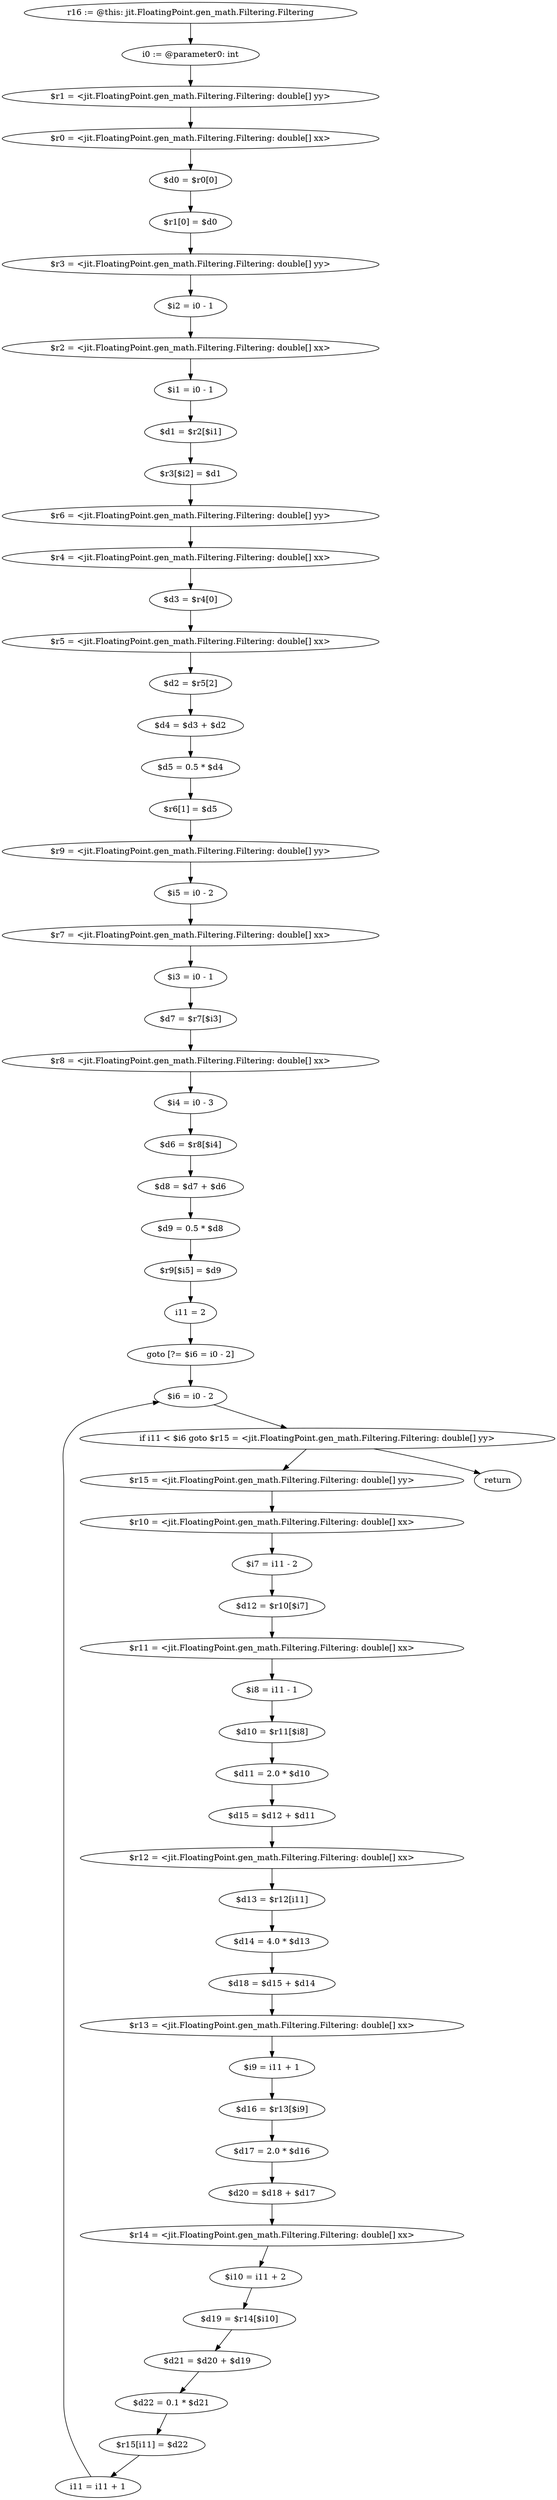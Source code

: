 digraph "unitGraph" {
    "r16 := @this: jit.FloatingPoint.gen_math.Filtering.Filtering"
    "i0 := @parameter0: int"
    "$r1 = <jit.FloatingPoint.gen_math.Filtering.Filtering: double[] yy>"
    "$r0 = <jit.FloatingPoint.gen_math.Filtering.Filtering: double[] xx>"
    "$d0 = $r0[0]"
    "$r1[0] = $d0"
    "$r3 = <jit.FloatingPoint.gen_math.Filtering.Filtering: double[] yy>"
    "$i2 = i0 - 1"
    "$r2 = <jit.FloatingPoint.gen_math.Filtering.Filtering: double[] xx>"
    "$i1 = i0 - 1"
    "$d1 = $r2[$i1]"
    "$r3[$i2] = $d1"
    "$r6 = <jit.FloatingPoint.gen_math.Filtering.Filtering: double[] yy>"
    "$r4 = <jit.FloatingPoint.gen_math.Filtering.Filtering: double[] xx>"
    "$d3 = $r4[0]"
    "$r5 = <jit.FloatingPoint.gen_math.Filtering.Filtering: double[] xx>"
    "$d2 = $r5[2]"
    "$d4 = $d3 + $d2"
    "$d5 = 0.5 * $d4"
    "$r6[1] = $d5"
    "$r9 = <jit.FloatingPoint.gen_math.Filtering.Filtering: double[] yy>"
    "$i5 = i0 - 2"
    "$r7 = <jit.FloatingPoint.gen_math.Filtering.Filtering: double[] xx>"
    "$i3 = i0 - 1"
    "$d7 = $r7[$i3]"
    "$r8 = <jit.FloatingPoint.gen_math.Filtering.Filtering: double[] xx>"
    "$i4 = i0 - 3"
    "$d6 = $r8[$i4]"
    "$d8 = $d7 + $d6"
    "$d9 = 0.5 * $d8"
    "$r9[$i5] = $d9"
    "i11 = 2"
    "goto [?= $i6 = i0 - 2]"
    "$r15 = <jit.FloatingPoint.gen_math.Filtering.Filtering: double[] yy>"
    "$r10 = <jit.FloatingPoint.gen_math.Filtering.Filtering: double[] xx>"
    "$i7 = i11 - 2"
    "$d12 = $r10[$i7]"
    "$r11 = <jit.FloatingPoint.gen_math.Filtering.Filtering: double[] xx>"
    "$i8 = i11 - 1"
    "$d10 = $r11[$i8]"
    "$d11 = 2.0 * $d10"
    "$d15 = $d12 + $d11"
    "$r12 = <jit.FloatingPoint.gen_math.Filtering.Filtering: double[] xx>"
    "$d13 = $r12[i11]"
    "$d14 = 4.0 * $d13"
    "$d18 = $d15 + $d14"
    "$r13 = <jit.FloatingPoint.gen_math.Filtering.Filtering: double[] xx>"
    "$i9 = i11 + 1"
    "$d16 = $r13[$i9]"
    "$d17 = 2.0 * $d16"
    "$d20 = $d18 + $d17"
    "$r14 = <jit.FloatingPoint.gen_math.Filtering.Filtering: double[] xx>"
    "$i10 = i11 + 2"
    "$d19 = $r14[$i10]"
    "$d21 = $d20 + $d19"
    "$d22 = 0.1 * $d21"
    "$r15[i11] = $d22"
    "i11 = i11 + 1"
    "$i6 = i0 - 2"
    "if i11 < $i6 goto $r15 = <jit.FloatingPoint.gen_math.Filtering.Filtering: double[] yy>"
    "return"
    "r16 := @this: jit.FloatingPoint.gen_math.Filtering.Filtering"->"i0 := @parameter0: int";
    "i0 := @parameter0: int"->"$r1 = <jit.FloatingPoint.gen_math.Filtering.Filtering: double[] yy>";
    "$r1 = <jit.FloatingPoint.gen_math.Filtering.Filtering: double[] yy>"->"$r0 = <jit.FloatingPoint.gen_math.Filtering.Filtering: double[] xx>";
    "$r0 = <jit.FloatingPoint.gen_math.Filtering.Filtering: double[] xx>"->"$d0 = $r0[0]";
    "$d0 = $r0[0]"->"$r1[0] = $d0";
    "$r1[0] = $d0"->"$r3 = <jit.FloatingPoint.gen_math.Filtering.Filtering: double[] yy>";
    "$r3 = <jit.FloatingPoint.gen_math.Filtering.Filtering: double[] yy>"->"$i2 = i0 - 1";
    "$i2 = i0 - 1"->"$r2 = <jit.FloatingPoint.gen_math.Filtering.Filtering: double[] xx>";
    "$r2 = <jit.FloatingPoint.gen_math.Filtering.Filtering: double[] xx>"->"$i1 = i0 - 1";
    "$i1 = i0 - 1"->"$d1 = $r2[$i1]";
    "$d1 = $r2[$i1]"->"$r3[$i2] = $d1";
    "$r3[$i2] = $d1"->"$r6 = <jit.FloatingPoint.gen_math.Filtering.Filtering: double[] yy>";
    "$r6 = <jit.FloatingPoint.gen_math.Filtering.Filtering: double[] yy>"->"$r4 = <jit.FloatingPoint.gen_math.Filtering.Filtering: double[] xx>";
    "$r4 = <jit.FloatingPoint.gen_math.Filtering.Filtering: double[] xx>"->"$d3 = $r4[0]";
    "$d3 = $r4[0]"->"$r5 = <jit.FloatingPoint.gen_math.Filtering.Filtering: double[] xx>";
    "$r5 = <jit.FloatingPoint.gen_math.Filtering.Filtering: double[] xx>"->"$d2 = $r5[2]";
    "$d2 = $r5[2]"->"$d4 = $d3 + $d2";
    "$d4 = $d3 + $d2"->"$d5 = 0.5 * $d4";
    "$d5 = 0.5 * $d4"->"$r6[1] = $d5";
    "$r6[1] = $d5"->"$r9 = <jit.FloatingPoint.gen_math.Filtering.Filtering: double[] yy>";
    "$r9 = <jit.FloatingPoint.gen_math.Filtering.Filtering: double[] yy>"->"$i5 = i0 - 2";
    "$i5 = i0 - 2"->"$r7 = <jit.FloatingPoint.gen_math.Filtering.Filtering: double[] xx>";
    "$r7 = <jit.FloatingPoint.gen_math.Filtering.Filtering: double[] xx>"->"$i3 = i0 - 1";
    "$i3 = i0 - 1"->"$d7 = $r7[$i3]";
    "$d7 = $r7[$i3]"->"$r8 = <jit.FloatingPoint.gen_math.Filtering.Filtering: double[] xx>";
    "$r8 = <jit.FloatingPoint.gen_math.Filtering.Filtering: double[] xx>"->"$i4 = i0 - 3";
    "$i4 = i0 - 3"->"$d6 = $r8[$i4]";
    "$d6 = $r8[$i4]"->"$d8 = $d7 + $d6";
    "$d8 = $d7 + $d6"->"$d9 = 0.5 * $d8";
    "$d9 = 0.5 * $d8"->"$r9[$i5] = $d9";
    "$r9[$i5] = $d9"->"i11 = 2";
    "i11 = 2"->"goto [?= $i6 = i0 - 2]";
    "goto [?= $i6 = i0 - 2]"->"$i6 = i0 - 2";
    "$r15 = <jit.FloatingPoint.gen_math.Filtering.Filtering: double[] yy>"->"$r10 = <jit.FloatingPoint.gen_math.Filtering.Filtering: double[] xx>";
    "$r10 = <jit.FloatingPoint.gen_math.Filtering.Filtering: double[] xx>"->"$i7 = i11 - 2";
    "$i7 = i11 - 2"->"$d12 = $r10[$i7]";
    "$d12 = $r10[$i7]"->"$r11 = <jit.FloatingPoint.gen_math.Filtering.Filtering: double[] xx>";
    "$r11 = <jit.FloatingPoint.gen_math.Filtering.Filtering: double[] xx>"->"$i8 = i11 - 1";
    "$i8 = i11 - 1"->"$d10 = $r11[$i8]";
    "$d10 = $r11[$i8]"->"$d11 = 2.0 * $d10";
    "$d11 = 2.0 * $d10"->"$d15 = $d12 + $d11";
    "$d15 = $d12 + $d11"->"$r12 = <jit.FloatingPoint.gen_math.Filtering.Filtering: double[] xx>";
    "$r12 = <jit.FloatingPoint.gen_math.Filtering.Filtering: double[] xx>"->"$d13 = $r12[i11]";
    "$d13 = $r12[i11]"->"$d14 = 4.0 * $d13";
    "$d14 = 4.0 * $d13"->"$d18 = $d15 + $d14";
    "$d18 = $d15 + $d14"->"$r13 = <jit.FloatingPoint.gen_math.Filtering.Filtering: double[] xx>";
    "$r13 = <jit.FloatingPoint.gen_math.Filtering.Filtering: double[] xx>"->"$i9 = i11 + 1";
    "$i9 = i11 + 1"->"$d16 = $r13[$i9]";
    "$d16 = $r13[$i9]"->"$d17 = 2.0 * $d16";
    "$d17 = 2.0 * $d16"->"$d20 = $d18 + $d17";
    "$d20 = $d18 + $d17"->"$r14 = <jit.FloatingPoint.gen_math.Filtering.Filtering: double[] xx>";
    "$r14 = <jit.FloatingPoint.gen_math.Filtering.Filtering: double[] xx>"->"$i10 = i11 + 2";
    "$i10 = i11 + 2"->"$d19 = $r14[$i10]";
    "$d19 = $r14[$i10]"->"$d21 = $d20 + $d19";
    "$d21 = $d20 + $d19"->"$d22 = 0.1 * $d21";
    "$d22 = 0.1 * $d21"->"$r15[i11] = $d22";
    "$r15[i11] = $d22"->"i11 = i11 + 1";
    "i11 = i11 + 1"->"$i6 = i0 - 2";
    "$i6 = i0 - 2"->"if i11 < $i6 goto $r15 = <jit.FloatingPoint.gen_math.Filtering.Filtering: double[] yy>";
    "if i11 < $i6 goto $r15 = <jit.FloatingPoint.gen_math.Filtering.Filtering: double[] yy>"->"return";
    "if i11 < $i6 goto $r15 = <jit.FloatingPoint.gen_math.Filtering.Filtering: double[] yy>"->"$r15 = <jit.FloatingPoint.gen_math.Filtering.Filtering: double[] yy>";
}
